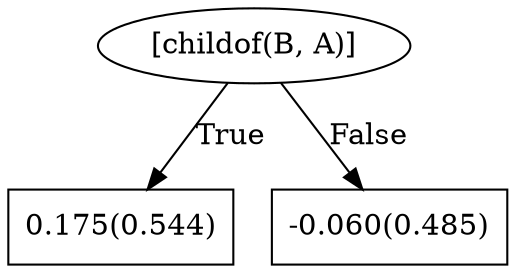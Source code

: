 digraph G{ 
1[label = "[childof(B, A)]"];
1 -> 2[label="True"];
1 -> 3[label="False"];
2[shape = box,label = "0.175(0.544)"];
3[shape = box,label = "-0.060(0.485)"];
}
